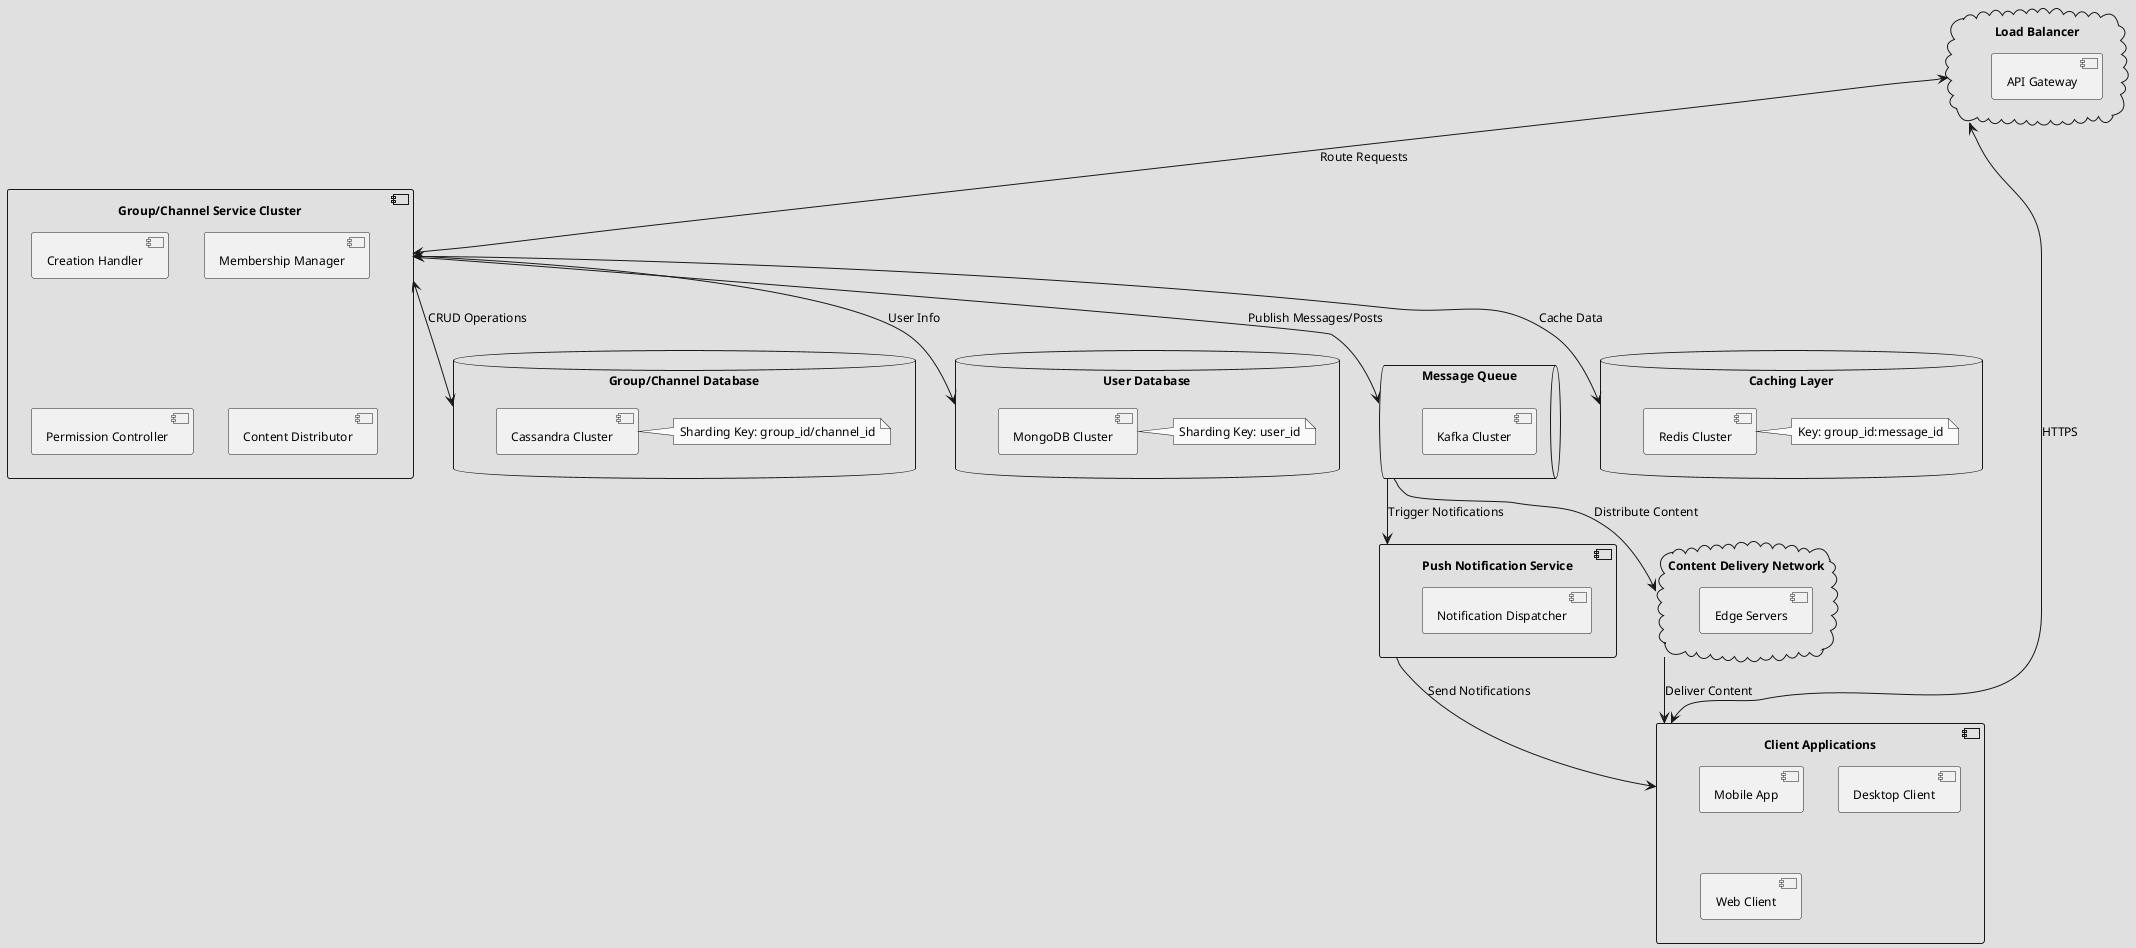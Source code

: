 @startuml Telegram_Group_And_Channel_Management_Optimized

!define RECTANGLE component
!define DATABASE database
!define QUEUE queue
!define CLOUD cloud

skinparam backgroundColor #E0E0E0
skinparam handwritten false
skinparam monochrome true
skinparam packageStyle rectangle
skinparam defaultFontName Arial
skinparam defaultFontSize 12

RECTANGLE "Client Applications" {
    [Mobile App]
    [Desktop Client]
    [Web Client]
}

CLOUD "Load Balancer" {
    [API Gateway]
}

RECTANGLE "Group/Channel Service Cluster" {
    [Creation Handler]
    [Membership Manager]
    [Permission Controller]
    [Content Distributor]
}

DATABASE "Group/Channel Database" {
    [Cassandra Cluster]
    note right: Sharding Key: group_id/channel_id
}

DATABASE "User Database" {
    [MongoDB Cluster]
    note right: Sharding Key: user_id
}

QUEUE "Message Queue" {
    [Kafka Cluster]
}

RECTANGLE "Push Notification Service" {
    [Notification Dispatcher]
}

CLOUD "Content Delivery Network" {
    [Edge Servers]
}

DATABASE "Caching Layer" {
    [Redis Cluster]
    note right: Key: group_id:message_id
}

"Client Applications" <--> "Load Balancer" : HTTPS
"Load Balancer" <--> "Group/Channel Service Cluster" : Route Requests
"Group/Channel Service Cluster" <--> "Group/Channel Database" : CRUD Operations
"Group/Channel Service Cluster" <--> "User Database" : User Info
"Group/Channel Service Cluster" --> "Message Queue" : Publish Messages/Posts
"Message Queue" --> "Push Notification Service" : Trigger Notifications
"Push Notification Service" --> "Client Applications" : Send Notifications
"Message Queue" --> "Content Delivery Network" : Distribute Content
"Content Delivery Network" --> "Client Applications" : Deliver Content
"Group/Channel Service Cluster" <--> "Caching Layer" : Cache Data

@enduml
